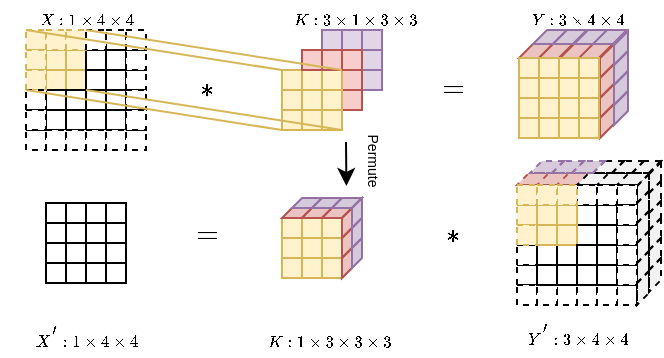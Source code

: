 <mxfile version="13.1.1" type="device"><diagram id="TBcpTPBo9BfZxS-EFMIU" name="Page-1"><mxGraphModel dx="593" dy="329" grid="1" gridSize="10" guides="1" tooltips="1" connect="1" arrows="1" fold="1" page="1" pageScale="1" pageWidth="827" pageHeight="1169" math="1" shadow="0"><root><mxCell id="0"/><mxCell id="1" parent="0"/><mxCell id="YZtJ0EKbdDkep6JYcoF0-498" value="" style="rounded=0;whiteSpace=wrap;html=1;dashed=1;" parent="1" vertex="1"><mxGeometry x="295.5" y="141.5" width="10" height="10" as="geometry"/></mxCell><mxCell id="YZtJ0EKbdDkep6JYcoF0-484" value="" style="rounded=0;whiteSpace=wrap;html=1;dashed=1;" parent="1" vertex="1"><mxGeometry x="245.5" y="131.5" width="10" height="10" as="geometry"/></mxCell><mxCell id="YZtJ0EKbdDkep6JYcoF0-488" value="" style="rounded=0;whiteSpace=wrap;html=1;dashed=1;" parent="1" vertex="1"><mxGeometry x="245.5" y="141.5" width="10" height="10" as="geometry"/></mxCell><mxCell id="YZtJ0EKbdDkep6JYcoF0-490" value="" style="rounded=0;whiteSpace=wrap;html=1;dashed=1;" parent="1" vertex="1"><mxGeometry x="245.5" y="121.5" width="10" height="10" as="geometry"/></mxCell><mxCell id="YZtJ0EKbdDkep6JYcoF0-492" value="" style="rounded=0;whiteSpace=wrap;html=1;dashed=1;fillColor=#fff2cc;strokeColor=#d6b656;" parent="1" vertex="1"><mxGeometry x="245.5" y="101.5" width="10" height="10" as="geometry"/></mxCell><mxCell id="YZtJ0EKbdDkep6JYcoF0-485" value="" style="rounded=0;whiteSpace=wrap;html=1;dashed=1;" parent="1" vertex="1"><mxGeometry x="265.5" y="141.5" width="10" height="10" as="geometry"/></mxCell><mxCell id="YZtJ0EKbdDkep6JYcoF0-486" value="" style="rounded=0;whiteSpace=wrap;html=1;dashed=1;" parent="1" vertex="1"><mxGeometry x="275.5" y="141.5" width="10" height="10" as="geometry"/></mxCell><mxCell id="YZtJ0EKbdDkep6JYcoF0-487" value="" style="rounded=0;whiteSpace=wrap;html=1;dashed=1;" parent="1" vertex="1"><mxGeometry x="285.5" y="141.5" width="10" height="10" as="geometry"/></mxCell><mxCell id="YZtJ0EKbdDkep6JYcoF0-140" value="" style="rounded=0;whiteSpace=wrap;html=1;fillColor=#e1d5e7;strokeColor=#9673a6;" parent="1" vertex="1"><mxGeometry x="158" y="14" width="10" height="10" as="geometry"/></mxCell><mxCell id="YZtJ0EKbdDkep6JYcoF0-141" value="" style="rounded=0;whiteSpace=wrap;html=1;fillColor=#e1d5e7;strokeColor=#9673a6;" parent="1" vertex="1"><mxGeometry x="148" y="14" width="10" height="10" as="geometry"/></mxCell><mxCell id="YZtJ0EKbdDkep6JYcoF0-143" value="" style="rounded=0;whiteSpace=wrap;html=1;fillColor=#e1d5e7;strokeColor=#9673a6;" parent="1" vertex="1"><mxGeometry x="168" y="14" width="10" height="10" as="geometry"/></mxCell><mxCell id="YZtJ0EKbdDkep6JYcoF0-144" value="" style="rounded=0;whiteSpace=wrap;html=1;fillColor=#e1d5e7;strokeColor=#9673a6;" parent="1" vertex="1"><mxGeometry x="168" y="24" width="10" height="10" as="geometry"/></mxCell><mxCell id="YZtJ0EKbdDkep6JYcoF0-146" value="" style="rounded=0;whiteSpace=wrap;html=1;fillColor=#e1d5e7;strokeColor=#9673a6;" parent="1" vertex="1"><mxGeometry x="168" y="34" width="10" height="10" as="geometry"/></mxCell><mxCell id="YZtJ0EKbdDkep6JYcoF0-124" value="" style="rounded=0;whiteSpace=wrap;html=1;fillColor=#f8cecc;strokeColor=#b85450;" parent="1" vertex="1"><mxGeometry x="158" y="34" width="10" height="10" as="geometry"/></mxCell><mxCell id="YZtJ0EKbdDkep6JYcoF0-125" value="" style="rounded=0;whiteSpace=wrap;html=1;fillColor=#f8cecc;strokeColor=#b85450;" parent="1" vertex="1"><mxGeometry x="148" y="34" width="10" height="10" as="geometry"/></mxCell><mxCell id="YZtJ0EKbdDkep6JYcoF0-126" value="" style="rounded=0;whiteSpace=wrap;html=1;fillColor=#f8cecc;strokeColor=#b85450;" parent="1" vertex="1"><mxGeometry x="158" y="24" width="10" height="10" as="geometry"/></mxCell><mxCell id="YZtJ0EKbdDkep6JYcoF0-127" value="" style="rounded=0;whiteSpace=wrap;html=1;fillColor=#f8cecc;strokeColor=#b85450;" parent="1" vertex="1"><mxGeometry x="158" y="44" width="10" height="10" as="geometry"/></mxCell><mxCell id="YZtJ0EKbdDkep6JYcoF0-128" value="" style="rounded=0;whiteSpace=wrap;html=1;fillColor=#f8cecc;strokeColor=#b85450;" parent="1" vertex="1"><mxGeometry x="148" y="54" width="10" height="10" as="geometry"/></mxCell><mxCell id="YZtJ0EKbdDkep6JYcoF0-53" value="" style="rounded=0;whiteSpace=wrap;html=1;dashed=1;fillColor=#fff2cc;strokeColor=#d6b656;" parent="1" vertex="1"><mxGeometry y="14" width="10" height="10" as="geometry"/></mxCell><mxCell id="YZtJ0EKbdDkep6JYcoF0-5" value="" style="rounded=0;whiteSpace=wrap;html=1;fillColor=#fff2cc;strokeColor=#d6b656;" parent="1" vertex="1"><mxGeometry x="10" y="24" width="10" height="10" as="geometry"/></mxCell><mxCell id="YZtJ0EKbdDkep6JYcoF0-16" value="" style="rounded=0;whiteSpace=wrap;html=1;fillColor=#fff2cc;strokeColor=#d6b656;" parent="1" vertex="1"><mxGeometry x="20" y="24" width="10" height="10" as="geometry"/></mxCell><mxCell id="YZtJ0EKbdDkep6JYcoF0-17" value="" style="rounded=0;whiteSpace=wrap;html=1;" parent="1" vertex="1"><mxGeometry x="30" y="24" width="10" height="10" as="geometry"/></mxCell><mxCell id="YZtJ0EKbdDkep6JYcoF0-22" value="" style="rounded=0;whiteSpace=wrap;html=1;fillColor=#fff2cc;strokeColor=#d6b656;" parent="1" vertex="1"><mxGeometry x="10" y="34" width="10" height="10" as="geometry"/></mxCell><mxCell id="YZtJ0EKbdDkep6JYcoF0-23" value="" style="rounded=0;whiteSpace=wrap;html=1;fillColor=#fff2cc;strokeColor=#d6b656;" parent="1" vertex="1"><mxGeometry x="20" y="34" width="10" height="10" as="geometry"/></mxCell><mxCell id="YZtJ0EKbdDkep6JYcoF0-24" value="" style="rounded=0;whiteSpace=wrap;html=1;" parent="1" vertex="1"><mxGeometry x="30" y="34" width="10" height="10" as="geometry"/></mxCell><mxCell id="YZtJ0EKbdDkep6JYcoF0-25" value="" style="rounded=0;whiteSpace=wrap;html=1;" parent="1" vertex="1"><mxGeometry x="40" y="34" width="10" height="10" as="geometry"/></mxCell><mxCell id="YZtJ0EKbdDkep6JYcoF0-28" value="" style="rounded=0;whiteSpace=wrap;html=1;" parent="1" vertex="1"><mxGeometry x="10" y="44" width="10" height="10" as="geometry"/></mxCell><mxCell id="YZtJ0EKbdDkep6JYcoF0-29" value="" style="rounded=0;whiteSpace=wrap;html=1;" parent="1" vertex="1"><mxGeometry x="20" y="44" width="10" height="10" as="geometry"/></mxCell><mxCell id="YZtJ0EKbdDkep6JYcoF0-30" value="" style="rounded=0;whiteSpace=wrap;html=1;" parent="1" vertex="1"><mxGeometry x="30" y="44" width="10" height="10" as="geometry"/></mxCell><mxCell id="YZtJ0EKbdDkep6JYcoF0-31" value="" style="rounded=0;whiteSpace=wrap;html=1;" parent="1" vertex="1"><mxGeometry x="40" y="44" width="10" height="10" as="geometry"/></mxCell><mxCell id="YZtJ0EKbdDkep6JYcoF0-41" value="" style="rounded=0;whiteSpace=wrap;html=1;" parent="1" vertex="1"><mxGeometry x="10" y="54" width="10" height="10" as="geometry"/></mxCell><mxCell id="YZtJ0EKbdDkep6JYcoF0-42" value="" style="rounded=0;whiteSpace=wrap;html=1;" parent="1" vertex="1"><mxGeometry x="20" y="54" width="10" height="10" as="geometry"/></mxCell><mxCell id="YZtJ0EKbdDkep6JYcoF0-43" value="" style="rounded=0;whiteSpace=wrap;html=1;" parent="1" vertex="1"><mxGeometry x="30" y="54" width="10" height="10" as="geometry"/></mxCell><mxCell id="YZtJ0EKbdDkep6JYcoF0-44" value="" style="rounded=0;whiteSpace=wrap;html=1;" parent="1" vertex="1"><mxGeometry x="40" y="54" width="10" height="10" as="geometry"/></mxCell><mxCell id="YZtJ0EKbdDkep6JYcoF0-60" value="" style="rounded=0;whiteSpace=wrap;html=1;dashed=1;fillColor=#fff2cc;strokeColor=#d6b656;" parent="1" vertex="1"><mxGeometry x="10" y="14" width="10" height="10" as="geometry"/></mxCell><mxCell id="YZtJ0EKbdDkep6JYcoF0-62" value="" style="rounded=0;whiteSpace=wrap;html=1;dashed=1;fillColor=#fff2cc;strokeColor=#d6b656;" parent="1" vertex="1"><mxGeometry x="20" y="14" width="10" height="10" as="geometry"/></mxCell><mxCell id="YZtJ0EKbdDkep6JYcoF0-64" value="" style="rounded=0;whiteSpace=wrap;html=1;dashed=1;" parent="1" vertex="1"><mxGeometry x="40" y="14" width="10" height="10" as="geometry"/></mxCell><mxCell id="YZtJ0EKbdDkep6JYcoF0-66" value="" style="rounded=0;whiteSpace=wrap;html=1;dashed=1;" parent="1" vertex="1"><mxGeometry y="64" width="10" height="10" as="geometry"/></mxCell><mxCell id="YZtJ0EKbdDkep6JYcoF0-67" value="" style="rounded=0;whiteSpace=wrap;html=1;dashed=1;" parent="1" vertex="1"><mxGeometry x="10" y="64" width="10" height="10" as="geometry"/></mxCell><mxCell id="YZtJ0EKbdDkep6JYcoF0-68" value="" style="rounded=0;whiteSpace=wrap;html=1;dashed=1;" parent="1" vertex="1"><mxGeometry x="20" y="64" width="10" height="10" as="geometry"/></mxCell><mxCell id="YZtJ0EKbdDkep6JYcoF0-69" value="" style="rounded=0;whiteSpace=wrap;html=1;dashed=1;" parent="1" vertex="1"><mxGeometry x="30" y="64" width="10" height="10" as="geometry"/></mxCell><mxCell id="YZtJ0EKbdDkep6JYcoF0-70" value="" style="rounded=0;whiteSpace=wrap;html=1;dashed=1;" parent="1" vertex="1"><mxGeometry x="40" y="64" width="10" height="10" as="geometry"/></mxCell><mxCell id="YZtJ0EKbdDkep6JYcoF0-71" value="" style="rounded=0;whiteSpace=wrap;html=1;dashed=1;" parent="1" vertex="1"><mxGeometry x="50" y="64" width="10" height="10" as="geometry"/></mxCell><mxCell id="YZtJ0EKbdDkep6JYcoF0-73" value="" style="rounded=0;whiteSpace=wrap;html=1;dashed=1;" parent="1" vertex="1"><mxGeometry x="50" y="34" width="10" height="10" as="geometry"/></mxCell><mxCell id="YZtJ0EKbdDkep6JYcoF0-74" value="" style="rounded=0;whiteSpace=wrap;html=1;dashed=1;" parent="1" vertex="1"><mxGeometry x="50" y="44" width="10" height="10" as="geometry"/></mxCell><mxCell id="YZtJ0EKbdDkep6JYcoF0-75" value="" style="rounded=0;whiteSpace=wrap;html=1;dashed=1;" parent="1" vertex="1"><mxGeometry x="50" y="54" width="10" height="10" as="geometry"/></mxCell><mxCell id="YZtJ0EKbdDkep6JYcoF0-76" value="" style="rounded=0;whiteSpace=wrap;html=1;dashed=1;fillColor=#fff2cc;strokeColor=#d6b656;" parent="1" vertex="1"><mxGeometry y="24" width="10" height="10" as="geometry"/></mxCell><mxCell id="YZtJ0EKbdDkep6JYcoF0-77" value="" style="rounded=0;whiteSpace=wrap;html=1;dashed=1;fillColor=#fff2cc;strokeColor=#d6b656;" parent="1" vertex="1"><mxGeometry y="34" width="10" height="10" as="geometry"/></mxCell><mxCell id="YZtJ0EKbdDkep6JYcoF0-78" value="" style="rounded=0;whiteSpace=wrap;html=1;dashed=1;" parent="1" vertex="1"><mxGeometry y="44" width="10" height="10" as="geometry"/></mxCell><mxCell id="YZtJ0EKbdDkep6JYcoF0-79" value="" style="rounded=0;whiteSpace=wrap;html=1;dashed=1;" parent="1" vertex="1"><mxGeometry y="54" width="10" height="10" as="geometry"/></mxCell><mxCell id="YZtJ0EKbdDkep6JYcoF0-80" value="" style="rounded=0;whiteSpace=wrap;html=1;fillColor=#fff2cc;strokeColor=#d6b656;" parent="1" vertex="1"><mxGeometry x="128" y="34" width="10" height="10" as="geometry"/></mxCell><mxCell id="YZtJ0EKbdDkep6JYcoF0-81" value="" style="rounded=0;whiteSpace=wrap;html=1;fillColor=#fff2cc;strokeColor=#d6b656;" parent="1" vertex="1"><mxGeometry x="138" y="34" width="10" height="10" as="geometry"/></mxCell><mxCell id="YZtJ0EKbdDkep6JYcoF0-82" value="" style="rounded=0;whiteSpace=wrap;html=1;fillColor=#fff2cc;strokeColor=#d6b656;" parent="1" vertex="1"><mxGeometry x="148" y="34" width="10" height="10" as="geometry"/></mxCell><mxCell id="YZtJ0EKbdDkep6JYcoF0-84" value="" style="rounded=0;whiteSpace=wrap;html=1;fillColor=#fff2cc;strokeColor=#d6b656;" parent="1" vertex="1"><mxGeometry x="128" y="44" width="10" height="10" as="geometry"/></mxCell><mxCell id="YZtJ0EKbdDkep6JYcoF0-85" value="" style="rounded=0;whiteSpace=wrap;html=1;fillColor=#fff2cc;strokeColor=#d6b656;" parent="1" vertex="1"><mxGeometry x="138" y="44" width="10" height="10" as="geometry"/></mxCell><mxCell id="YZtJ0EKbdDkep6JYcoF0-86" value="" style="rounded=0;whiteSpace=wrap;html=1;fillColor=#fff2cc;strokeColor=#d6b656;" parent="1" vertex="1"><mxGeometry x="148" y="44" width="10" height="10" as="geometry"/></mxCell><mxCell id="YZtJ0EKbdDkep6JYcoF0-87" value="" style="rounded=0;whiteSpace=wrap;html=1;fillColor=#fff2cc;strokeColor=#d6b656;" parent="1" vertex="1"><mxGeometry x="128" y="54" width="10" height="10" as="geometry"/></mxCell><mxCell id="YZtJ0EKbdDkep6JYcoF0-88" value="" style="rounded=0;whiteSpace=wrap;html=1;fillColor=#fff2cc;strokeColor=#d6b656;" parent="1" vertex="1"><mxGeometry x="138" y="54" width="10" height="10" as="geometry"/></mxCell><mxCell id="YZtJ0EKbdDkep6JYcoF0-89" value="" style="rounded=0;whiteSpace=wrap;html=1;fillColor=#fff2cc;strokeColor=#d6b656;" parent="1" vertex="1"><mxGeometry x="148" y="54" width="10" height="10" as="geometry"/></mxCell><mxCell id="YZtJ0EKbdDkep6JYcoF0-91" value="" style="endArrow=none;html=1;exitX=0;exitY=0;exitDx=0;exitDy=0;entryX=0;entryY=1;entryDx=0;entryDy=0;fillColor=#fff2cc;strokeColor=#d6b656;" parent="1" source="YZtJ0EKbdDkep6JYcoF0-78" target="YZtJ0EKbdDkep6JYcoF0-87" edge="1"><mxGeometry width="50" height="50" relative="1" as="geometry"><mxPoint x="90" y="14" as="sourcePoint"/><mxPoint x="220" y="64" as="targetPoint"/></mxGeometry></mxCell><mxCell id="YZtJ0EKbdDkep6JYcoF0-93" value="" style="endArrow=none;html=1;exitX=1;exitY=0;exitDx=0;exitDy=0;entryX=1;entryY=0;entryDx=0;entryDy=0;fillColor=#fff2cc;strokeColor=#d6b656;" parent="1" source="YZtJ0EKbdDkep6JYcoF0-123" target="YZtJ0EKbdDkep6JYcoF0-82" edge="1"><mxGeometry width="50" height="50" relative="1" as="geometry"><mxPoint x="8" y="-6" as="sourcePoint"/><mxPoint x="138" y="44" as="targetPoint"/></mxGeometry></mxCell><mxCell id="YZtJ0EKbdDkep6JYcoF0-94" value="" style="endArrow=none;html=1;exitX=0;exitY=1;exitDx=0;exitDy=0;entryX=1;entryY=1;entryDx=0;entryDy=0;fillColor=#fff2cc;strokeColor=#d6b656;" parent="1" source="YZtJ0EKbdDkep6JYcoF0-24" target="YZtJ0EKbdDkep6JYcoF0-89" edge="1"><mxGeometry width="50" height="50" relative="1" as="geometry"><mxPoint x="110" y="34" as="sourcePoint"/><mxPoint x="240" y="84" as="targetPoint"/></mxGeometry></mxCell><mxCell id="YZtJ0EKbdDkep6JYcoF0-119" value="\(=\)" style="text;html=1;align=center;verticalAlign=middle;resizable=0;points=[];autosize=1;" parent="1" vertex="1"><mxGeometry x="192.5" y="33" width="40" height="20" as="geometry"/></mxCell><mxCell id="YZtJ0EKbdDkep6JYcoF0-120" value="\(\ast\)" style="text;html=1;align=center;verticalAlign=middle;resizable=0;points=[];autosize=1;" parent="1" vertex="1"><mxGeometry x="65" y="33" width="50" height="20" as="geometry"/></mxCell><mxCell id="YZtJ0EKbdDkep6JYcoF0-121" value="" style="rounded=0;whiteSpace=wrap;html=1;" parent="1" vertex="1"><mxGeometry x="40" y="24" width="10" height="10" as="geometry"/></mxCell><mxCell id="YZtJ0EKbdDkep6JYcoF0-188" value="\(K : 3\times 1\times 3 \times 3 \)" style="text;html=1;align=center;verticalAlign=middle;resizable=0;points=[];autosize=1;fontSize=7;" parent="1" vertex="1"><mxGeometry x="98.5" y="4" width="130" height="10" as="geometry"/></mxCell><mxCell id="YZtJ0EKbdDkep6JYcoF0-189" value="\(X : 1\times 4 \times 4 \)" style="text;html=1;align=center;verticalAlign=middle;resizable=1;points=[];autosize=1;fontSize=7;recursiveResize=1;spacing=2;spacingTop=0;" parent="1" vertex="1"><mxGeometry y="6.5" width="60" height="5" as="geometry"/></mxCell><mxCell id="YZtJ0EKbdDkep6JYcoF0-191" value="" style="endArrow=classic;html=1;" parent="1" edge="1"><mxGeometry width="50" height="50" relative="1" as="geometry"><mxPoint x="160" y="70" as="sourcePoint"/><mxPoint x="160.21" y="92" as="targetPoint"/></mxGeometry></mxCell><mxCell id="YZtJ0EKbdDkep6JYcoF0-192" value="Permute" style="text;html=1;align=center;verticalAlign=middle;resizable=0;points=[];autosize=1;rotation=90;fontSize=7;" parent="1" vertex="1"><mxGeometry x="153" y="74" width="40" height="10" as="geometry"/></mxCell><mxCell id="YZtJ0EKbdDkep6JYcoF0-195" value="" style="rounded=0;whiteSpace=wrap;html=1;fillColor=#fff2cc;strokeColor=#d6b656;" parent="1" vertex="1"><mxGeometry x="138" y="108" width="10" height="10" as="geometry"/></mxCell><mxCell id="YZtJ0EKbdDkep6JYcoF0-196" value="" style="rounded=0;whiteSpace=wrap;html=1;fillColor=#fff2cc;strokeColor=#d6b656;" parent="1" vertex="1"><mxGeometry x="148" y="108" width="10" height="10" as="geometry"/></mxCell><mxCell id="YZtJ0EKbdDkep6JYcoF0-197" value="" style="rounded=0;whiteSpace=wrap;html=1;fillColor=#fff2cc;strokeColor=#d6b656;" parent="1" vertex="1"><mxGeometry x="128" y="118" width="10" height="10" as="geometry"/></mxCell><mxCell id="YZtJ0EKbdDkep6JYcoF0-198" value="" style="rounded=0;whiteSpace=wrap;html=1;fillColor=#fff2cc;strokeColor=#d6b656;" parent="1" vertex="1"><mxGeometry x="138" y="118" width="10" height="10" as="geometry"/></mxCell><mxCell id="YZtJ0EKbdDkep6JYcoF0-199" value="" style="rounded=0;whiteSpace=wrap;html=1;fillColor=#fff2cc;strokeColor=#d6b656;" parent="1" vertex="1"><mxGeometry x="148" y="118" width="10" height="10" as="geometry"/></mxCell><mxCell id="YZtJ0EKbdDkep6JYcoF0-200" value="" style="rounded=0;whiteSpace=wrap;html=1;fillColor=#fff2cc;strokeColor=#d6b656;" parent="1" vertex="1"><mxGeometry x="128" y="128" width="10" height="10" as="geometry"/></mxCell><mxCell id="YZtJ0EKbdDkep6JYcoF0-201" value="" style="rounded=0;whiteSpace=wrap;html=1;fillColor=#fff2cc;strokeColor=#d6b656;" parent="1" vertex="1"><mxGeometry x="138" y="128" width="10" height="10" as="geometry"/></mxCell><mxCell id="YZtJ0EKbdDkep6JYcoF0-202" value="" style="rounded=0;whiteSpace=wrap;html=1;fillColor=#fff2cc;strokeColor=#d6b656;" parent="1" vertex="1"><mxGeometry x="148" y="128" width="10" height="10" as="geometry"/></mxCell><mxCell id="YZtJ0EKbdDkep6JYcoF0-217" value="\(K : 1\times 3\times 3 \times 3 \)" style="text;html=1;align=center;verticalAlign=middle;resizable=0;points=[];autosize=1;fontSize=7;" parent="1" vertex="1"><mxGeometry x="85.5" y="165" width="130" height="10" as="geometry"/></mxCell><mxCell id="YZtJ0EKbdDkep6JYcoF0-266" value="&lt;font style=&quot;font-size: 7px&quot;&gt;\(Y : 3\times 4 \times 4 \)&lt;/font&gt;" style="text;html=1;align=center;verticalAlign=middle;resizable=1;points=[];autosize=1;" parent="1" vertex="1"><mxGeometry x="241.25" y="1.5" width="68.5" height="10" as="geometry"/></mxCell><mxCell id="YZtJ0EKbdDkep6JYcoF0-273" value="" style="rounded=0;whiteSpace=wrap;html=1;fillColor=#fff2cc;strokeColor=#d6b656;" parent="1" vertex="1"><mxGeometry x="246.5" y="38" width="10" height="10" as="geometry"/></mxCell><mxCell id="YZtJ0EKbdDkep6JYcoF0-274" value="" style="rounded=0;whiteSpace=wrap;html=1;fillColor=#fff2cc;strokeColor=#d6b656;" parent="1" vertex="1"><mxGeometry x="256.5" y="48" width="10" height="10" as="geometry"/></mxCell><mxCell id="YZtJ0EKbdDkep6JYcoF0-275" value="" style="rounded=0;whiteSpace=wrap;html=1;fillColor=#fff2cc;strokeColor=#d6b656;" parent="1" vertex="1"><mxGeometry x="266.5" y="38" width="10" height="10" as="geometry"/></mxCell><mxCell id="YZtJ0EKbdDkep6JYcoF0-277" value="" style="rounded=0;whiteSpace=wrap;html=1;fillColor=#fff2cc;strokeColor=#d6b656;" parent="1" vertex="1"><mxGeometry x="246.5" y="48" width="10" height="10" as="geometry"/></mxCell><mxCell id="YZtJ0EKbdDkep6JYcoF0-278" value="" style="rounded=0;whiteSpace=wrap;html=1;fillColor=#fff2cc;strokeColor=#d6b656;" parent="1" vertex="1"><mxGeometry x="256.5" y="38" width="10" height="10" as="geometry"/></mxCell><mxCell id="YZtJ0EKbdDkep6JYcoF0-279" value="" style="rounded=0;whiteSpace=wrap;html=1;fillColor=#fff2cc;strokeColor=#d6b656;" parent="1" vertex="1"><mxGeometry x="266.5" y="48" width="10" height="10" as="geometry"/></mxCell><mxCell id="YZtJ0EKbdDkep6JYcoF0-281" value="" style="rounded=0;whiteSpace=wrap;html=1;fillColor=#fff2cc;strokeColor=#d6b656;" parent="1" vertex="1"><mxGeometry x="246.5" y="58" width="10" height="10" as="geometry"/></mxCell><mxCell id="YZtJ0EKbdDkep6JYcoF0-282" value="" style="rounded=0;whiteSpace=wrap;html=1;fillColor=#fff2cc;strokeColor=#d6b656;" parent="1" vertex="1"><mxGeometry x="256.5" y="58" width="10" height="10" as="geometry"/></mxCell><mxCell id="YZtJ0EKbdDkep6JYcoF0-283" value="" style="rounded=0;whiteSpace=wrap;html=1;fillColor=#fff2cc;strokeColor=#d6b656;" parent="1" vertex="1"><mxGeometry x="266.5" y="58" width="10" height="10" as="geometry"/></mxCell><mxCell id="YZtJ0EKbdDkep6JYcoF0-362" value="\(=\)" style="text;html=1;align=center;verticalAlign=middle;resizable=0;points=[];autosize=1;" parent="1" vertex="1"><mxGeometry x="70" y="105.5" width="40" height="20" as="geometry"/></mxCell><mxCell id="YZtJ0EKbdDkep6JYcoF0-363" value="" style="rounded=0;whiteSpace=wrap;html=1;" parent="1" vertex="1"><mxGeometry x="10" y="100.5" width="10" height="10" as="geometry"/></mxCell><mxCell id="YZtJ0EKbdDkep6JYcoF0-364" value="" style="rounded=0;whiteSpace=wrap;html=1;" parent="1" vertex="1"><mxGeometry x="20" y="100.5" width="10" height="10" as="geometry"/></mxCell><mxCell id="YZtJ0EKbdDkep6JYcoF0-365" value="" style="rounded=0;whiteSpace=wrap;html=1;" parent="1" vertex="1"><mxGeometry x="30" y="100.5" width="10" height="10" as="geometry"/></mxCell><mxCell id="YZtJ0EKbdDkep6JYcoF0-366" value="" style="rounded=0;whiteSpace=wrap;html=1;" parent="1" vertex="1"><mxGeometry x="40" y="100.5" width="10" height="10" as="geometry"/></mxCell><mxCell id="YZtJ0EKbdDkep6JYcoF0-367" value="" style="rounded=0;whiteSpace=wrap;html=1;" parent="1" vertex="1"><mxGeometry x="10" y="110.5" width="10" height="10" as="geometry"/></mxCell><mxCell id="YZtJ0EKbdDkep6JYcoF0-368" value="" style="rounded=0;whiteSpace=wrap;html=1;" parent="1" vertex="1"><mxGeometry x="20" y="110.5" width="10" height="10" as="geometry"/></mxCell><mxCell id="YZtJ0EKbdDkep6JYcoF0-369" value="" style="rounded=0;whiteSpace=wrap;html=1;" parent="1" vertex="1"><mxGeometry x="30" y="110.5" width="10" height="10" as="geometry"/></mxCell><mxCell id="YZtJ0EKbdDkep6JYcoF0-370" value="" style="rounded=0;whiteSpace=wrap;html=1;" parent="1" vertex="1"><mxGeometry x="40" y="110.5" width="10" height="10" as="geometry"/></mxCell><mxCell id="YZtJ0EKbdDkep6JYcoF0-371" value="" style="rounded=0;whiteSpace=wrap;html=1;" parent="1" vertex="1"><mxGeometry x="10" y="120.5" width="10" height="10" as="geometry"/></mxCell><mxCell id="YZtJ0EKbdDkep6JYcoF0-372" value="" style="rounded=0;whiteSpace=wrap;html=1;" parent="1" vertex="1"><mxGeometry x="20" y="120.5" width="10" height="10" as="geometry"/></mxCell><mxCell id="YZtJ0EKbdDkep6JYcoF0-373" value="" style="rounded=0;whiteSpace=wrap;html=1;" parent="1" vertex="1"><mxGeometry x="30" y="120.5" width="10" height="10" as="geometry"/></mxCell><mxCell id="YZtJ0EKbdDkep6JYcoF0-374" value="" style="rounded=0;whiteSpace=wrap;html=1;" parent="1" vertex="1"><mxGeometry x="40" y="120.5" width="10" height="10" as="geometry"/></mxCell><mxCell id="YZtJ0EKbdDkep6JYcoF0-375" value="" style="rounded=0;whiteSpace=wrap;html=1;" parent="1" vertex="1"><mxGeometry x="10" y="130.5" width="10" height="10" as="geometry"/></mxCell><mxCell id="YZtJ0EKbdDkep6JYcoF0-376" value="" style="rounded=0;whiteSpace=wrap;html=1;" parent="1" vertex="1"><mxGeometry x="20" y="130.5" width="10" height="10" as="geometry"/></mxCell><mxCell id="YZtJ0EKbdDkep6JYcoF0-377" value="" style="rounded=0;whiteSpace=wrap;html=1;" parent="1" vertex="1"><mxGeometry x="30" y="130.5" width="10" height="10" as="geometry"/></mxCell><mxCell id="YZtJ0EKbdDkep6JYcoF0-378" value="" style="rounded=0;whiteSpace=wrap;html=1;" parent="1" vertex="1"><mxGeometry x="40" y="130.5" width="10" height="10" as="geometry"/></mxCell><mxCell id="YZtJ0EKbdDkep6JYcoF0-379" value="\(X^{'} : 1\times 4 \times 4 \)" style="text;html=1;align=center;verticalAlign=middle;resizable=1;points=[];autosize=1;fontSize=7;" parent="1" vertex="1"><mxGeometry x="5" y="163" width="50" height="10" as="geometry"/></mxCell><mxCell id="YZtJ0EKbdDkep6JYcoF0-122" value="" style="rounded=0;whiteSpace=wrap;html=1;fillColor=#f8cecc;strokeColor=#b85450;" parent="1" vertex="1"><mxGeometry x="138" y="24" width="10" height="10" as="geometry"/></mxCell><mxCell id="YZtJ0EKbdDkep6JYcoF0-123" value="" style="rounded=0;whiteSpace=wrap;html=1;fillColor=#f8cecc;strokeColor=#b85450;" parent="1" vertex="1"><mxGeometry x="148" y="24" width="10" height="10" as="geometry"/></mxCell><mxCell id="YZtJ0EKbdDkep6JYcoF0-63" value="" style="rounded=0;whiteSpace=wrap;html=1;dashed=1;" parent="1" vertex="1"><mxGeometry x="30" y="14" width="10" height="10" as="geometry"/></mxCell><mxCell id="YZtJ0EKbdDkep6JYcoF0-72" value="" style="rounded=0;whiteSpace=wrap;html=1;dashed=1;" parent="1" vertex="1"><mxGeometry x="50" y="24" width="10" height="10" as="geometry"/></mxCell><mxCell id="YZtJ0EKbdDkep6JYcoF0-65" value="" style="rounded=0;whiteSpace=wrap;html=1;dashed=1;" parent="1" vertex="1"><mxGeometry x="50" y="14" width="10" height="10" as="geometry"/></mxCell><mxCell id="YZtJ0EKbdDkep6JYcoF0-401" value="" style="endArrow=none;html=1;exitX=1;exitY=0;exitDx=0;exitDy=0;entryX=1;entryY=1;entryDx=0;entryDy=0;fillColor=#fff2cc;strokeColor=#d6b656;" parent="1" source="YZtJ0EKbdDkep6JYcoF0-62" target="YZtJ0EKbdDkep6JYcoF0-123" edge="1"><mxGeometry width="50" height="50" relative="1" as="geometry"><mxPoint x="90" y="14" as="sourcePoint"/><mxPoint x="250" y="64" as="targetPoint"/></mxGeometry></mxCell><mxCell id="YZtJ0EKbdDkep6JYcoF0-194" value="" style="rounded=0;whiteSpace=wrap;html=1;fillColor=#fff2cc;strokeColor=#d6b656;" parent="1" vertex="1"><mxGeometry x="128" y="108" width="10" height="10" as="geometry"/></mxCell><mxCell id="YZtJ0EKbdDkep6JYcoF0-204" value="" style="shape=cube;whiteSpace=wrap;html=1;boundedLbl=1;backgroundOutline=1;darkOpacity=0.05;darkOpacity2=0.1;flipH=1;fillColor=#f8cecc;strokeColor=#b85450;" parent="1" vertex="1"><mxGeometry x="128" y="103" width="15" height="5" as="geometry"/></mxCell><mxCell id="YZtJ0EKbdDkep6JYcoF0-425" value="" style="shape=cube;whiteSpace=wrap;html=1;boundedLbl=1;backgroundOutline=1;darkOpacity=0.05;darkOpacity2=0.1;flipH=1;fillColor=#f8cecc;strokeColor=#b85450;" parent="1" vertex="1"><mxGeometry x="138" y="103" width="15" height="5" as="geometry"/></mxCell><mxCell id="YZtJ0EKbdDkep6JYcoF0-426" value="" style="shape=cube;whiteSpace=wrap;html=1;boundedLbl=1;backgroundOutline=1;darkOpacity=0.05;darkOpacity2=0.1;flipH=1;fillColor=#f8cecc;strokeColor=#b85450;" parent="1" vertex="1"><mxGeometry x="148" y="103" width="15" height="5" as="geometry"/></mxCell><mxCell id="YZtJ0EKbdDkep6JYcoF0-427" value="" style="shape=cube;whiteSpace=wrap;html=1;boundedLbl=1;backgroundOutline=1;darkOpacity=0.05;darkOpacity2=0.1;flipH=0;fillColor=#f8cecc;strokeColor=#b85450;direction=south;" parent="1" vertex="1"><mxGeometry x="158" y="103" width="5" height="15" as="geometry"/></mxCell><mxCell id="YZtJ0EKbdDkep6JYcoF0-429" value="" style="shape=cube;whiteSpace=wrap;html=1;boundedLbl=1;backgroundOutline=1;darkOpacity=0.05;darkOpacity2=0.1;flipH=0;fillColor=#f8cecc;strokeColor=#b85450;direction=south;" parent="1" vertex="1"><mxGeometry x="158" y="113" width="5" height="15" as="geometry"/></mxCell><mxCell id="YZtJ0EKbdDkep6JYcoF0-430" value="" style="shape=cube;whiteSpace=wrap;html=1;boundedLbl=1;backgroundOutline=1;darkOpacity=0.05;darkOpacity2=0.1;flipH=0;fillColor=#f8cecc;strokeColor=#b85450;direction=south;" parent="1" vertex="1"><mxGeometry x="158" y="123" width="5" height="15" as="geometry"/></mxCell><mxCell id="YZtJ0EKbdDkep6JYcoF0-443" value="" style="shape=cube;whiteSpace=wrap;html=1;boundedLbl=1;backgroundOutline=1;darkOpacity=0.05;darkOpacity2=0.1;flipH=1;fillColor=#e1d5e7;strokeColor=#9673a6;" parent="1" vertex="1"><mxGeometry x="133" y="98" width="15" height="5" as="geometry"/></mxCell><mxCell id="YZtJ0EKbdDkep6JYcoF0-444" value="" style="shape=cube;whiteSpace=wrap;html=1;boundedLbl=1;backgroundOutline=1;darkOpacity=0.05;darkOpacity2=0.1;flipH=1;fillColor=#e1d5e7;strokeColor=#9673a6;" parent="1" vertex="1"><mxGeometry x="143" y="98" width="15" height="5" as="geometry"/></mxCell><mxCell id="YZtJ0EKbdDkep6JYcoF0-445" value="" style="shape=cube;whiteSpace=wrap;html=1;boundedLbl=1;backgroundOutline=1;darkOpacity=0.05;darkOpacity2=0.1;flipH=1;fillColor=#e1d5e7;strokeColor=#9673a6;" parent="1" vertex="1"><mxGeometry x="153" y="98" width="15" height="5" as="geometry"/></mxCell><mxCell id="YZtJ0EKbdDkep6JYcoF0-446" value="" style="shape=cube;whiteSpace=wrap;html=1;boundedLbl=1;backgroundOutline=1;darkOpacity=0.05;darkOpacity2=0.1;flipH=0;fillColor=#e1d5e7;strokeColor=#9673a6;direction=south;" parent="1" vertex="1"><mxGeometry x="163" y="98" width="5" height="15" as="geometry"/></mxCell><mxCell id="YZtJ0EKbdDkep6JYcoF0-447" value="" style="shape=cube;whiteSpace=wrap;html=1;boundedLbl=1;backgroundOutline=1;darkOpacity=0.05;darkOpacity2=0.1;flipH=0;fillColor=#e1d5e7;strokeColor=#9673a6;direction=south;" parent="1" vertex="1"><mxGeometry x="163" y="108" width="5" height="15" as="geometry"/></mxCell><mxCell id="YZtJ0EKbdDkep6JYcoF0-448" value="" style="shape=cube;whiteSpace=wrap;html=1;boundedLbl=1;backgroundOutline=1;darkOpacity=0.05;darkOpacity2=0.1;flipH=0;fillColor=#e1d5e7;strokeColor=#9673a6;direction=south;" parent="1" vertex="1"><mxGeometry x="163" y="118" width="5" height="15" as="geometry"/></mxCell><mxCell id="YZtJ0EKbdDkep6JYcoF0-489" value="" style="rounded=0;whiteSpace=wrap;html=1;dashed=1;" parent="1" vertex="1"><mxGeometry x="255.5" y="141.5" width="10" height="10" as="geometry"/></mxCell><mxCell id="YZtJ0EKbdDkep6JYcoF0-515" value="" style="shape=cube;whiteSpace=wrap;html=1;boundedLbl=1;backgroundOutline=1;darkOpacity=0.05;darkOpacity2=0.1;flipH=1;dashed=1;fillColor=#f8cecc;strokeColor=#b85450;" parent="1" vertex="1"><mxGeometry x="245.5" y="85.5" width="17" height="6" as="geometry"/></mxCell><mxCell id="YZtJ0EKbdDkep6JYcoF0-516" value="&lt;font style=&quot;font-size: 7px&quot;&gt;\(Y^{'} : 3\times 4 \times 4 \)&lt;/font&gt;" style="text;html=1;align=center;verticalAlign=middle;resizable=1;points=[];autosize=1;" parent="1" vertex="1"><mxGeometry x="243.25" y="157" width="64.5" height="20" as="geometry"/></mxCell><mxCell id="YZtJ0EKbdDkep6JYcoF0-517" value="\(\ast\)" style="text;html=1;align=center;verticalAlign=middle;resizable=0;points=[];autosize=1;" parent="1" vertex="1"><mxGeometry x="187.5" y="105.5" width="50" height="20" as="geometry"/></mxCell><mxCell id="YZtJ0EKbdDkep6JYcoF0-287" value="" style="shape=cube;whiteSpace=wrap;html=1;boundedLbl=1;backgroundOutline=1;darkOpacity=0.05;darkOpacity2=0.1;flipH=1;fillColor=#f8cecc;strokeColor=#b85450;" parent="1" vertex="1"><mxGeometry x="246.5" y="21" width="17" height="7" as="geometry"/></mxCell><mxCell id="bHTU10oQ14mBIWpmKaHf-5" value="" style="shape=cube;whiteSpace=wrap;html=1;boundedLbl=1;backgroundOutline=1;darkOpacity=0.05;darkOpacity2=0.1;flipH=1;fillColor=#f8cecc;strokeColor=#b85450;" vertex="1" parent="1"><mxGeometry x="256.5" y="21" width="17" height="7" as="geometry"/></mxCell><mxCell id="bHTU10oQ14mBIWpmKaHf-6" value="" style="shape=cube;whiteSpace=wrap;html=1;boundedLbl=1;backgroundOutline=1;darkOpacity=0.05;darkOpacity2=0.1;flipH=1;fillColor=#f8cecc;strokeColor=#b85450;" vertex="1" parent="1"><mxGeometry x="267" y="21" width="17" height="7" as="geometry"/></mxCell><mxCell id="bHTU10oQ14mBIWpmKaHf-7" value="" style="shape=cube;whiteSpace=wrap;html=1;boundedLbl=1;backgroundOutline=1;darkOpacity=0.05;darkOpacity2=0.1;flipH=1;fillColor=#f8cecc;strokeColor=#b85450;" vertex="1" parent="1"><mxGeometry x="276.5" y="21" width="17" height="7" as="geometry"/></mxCell><mxCell id="bHTU10oQ14mBIWpmKaHf-8" value="" style="shape=cube;whiteSpace=wrap;html=1;boundedLbl=1;backgroundOutline=1;darkOpacity=0.05;darkOpacity2=0.1;flipH=0;fillColor=#f8cecc;strokeColor=#b85450;direction=south;" vertex="1" parent="1"><mxGeometry x="287" y="21" width="7" height="17" as="geometry"/></mxCell><mxCell id="bHTU10oQ14mBIWpmKaHf-10" value="" style="shape=cube;whiteSpace=wrap;html=1;boundedLbl=1;backgroundOutline=1;darkOpacity=0.05;darkOpacity2=0.1;flipH=0;fillColor=#f8cecc;strokeColor=#b85450;direction=south;" vertex="1" parent="1"><mxGeometry x="287" y="31" width="7" height="17" as="geometry"/></mxCell><mxCell id="bHTU10oQ14mBIWpmKaHf-11" value="" style="shape=cube;whiteSpace=wrap;html=1;boundedLbl=1;backgroundOutline=1;darkOpacity=0.05;darkOpacity2=0.1;flipH=0;fillColor=#f8cecc;strokeColor=#b85450;direction=south;" vertex="1" parent="1"><mxGeometry x="287" y="41" width="7" height="17" as="geometry"/></mxCell><mxCell id="bHTU10oQ14mBIWpmKaHf-12" value="" style="shape=cube;whiteSpace=wrap;html=1;boundedLbl=1;backgroundOutline=1;darkOpacity=0.05;darkOpacity2=0.1;flipH=0;fillColor=#f8cecc;strokeColor=#b85450;direction=south;" vertex="1" parent="1"><mxGeometry x="287" y="51" width="7" height="17" as="geometry"/></mxCell><mxCell id="bHTU10oQ14mBIWpmKaHf-13" value="" style="shape=cube;whiteSpace=wrap;html=1;boundedLbl=1;backgroundOutline=1;darkOpacity=0.05;darkOpacity2=0.1;flipH=1;fillColor=#e1d5e7;strokeColor=#9673a6;" vertex="1" parent="1"><mxGeometry x="253.5" y="14" width="17" height="7" as="geometry"/></mxCell><mxCell id="bHTU10oQ14mBIWpmKaHf-14" value="" style="shape=cube;whiteSpace=wrap;html=1;boundedLbl=1;backgroundOutline=1;darkOpacity=0.05;darkOpacity2=0.1;flipH=1;fillColor=#e1d5e7;strokeColor=#9673a6;" vertex="1" parent="1"><mxGeometry x="263.5" y="14" width="17" height="7" as="geometry"/></mxCell><mxCell id="bHTU10oQ14mBIWpmKaHf-15" value="" style="shape=cube;whiteSpace=wrap;html=1;boundedLbl=1;backgroundOutline=1;darkOpacity=0.05;darkOpacity2=0.1;flipH=1;fillColor=#e1d5e7;strokeColor=#9673a6;" vertex="1" parent="1"><mxGeometry x="274" y="14" width="17" height="7" as="geometry"/></mxCell><mxCell id="bHTU10oQ14mBIWpmKaHf-16" value="" style="shape=cube;whiteSpace=wrap;html=1;boundedLbl=1;backgroundOutline=1;darkOpacity=0.05;darkOpacity2=0.1;flipH=1;fillColor=#e1d5e7;strokeColor=#9673a6;" vertex="1" parent="1"><mxGeometry x="283.5" y="14" width="17" height="7" as="geometry"/></mxCell><mxCell id="bHTU10oQ14mBIWpmKaHf-17" value="" style="shape=cube;whiteSpace=wrap;html=1;boundedLbl=1;backgroundOutline=1;darkOpacity=0.05;darkOpacity2=0.1;flipH=0;fillColor=#e1d5e7;strokeColor=#9673a6;direction=south;" vertex="1" parent="1"><mxGeometry x="294" y="14.5" width="7" height="17" as="geometry"/></mxCell><mxCell id="bHTU10oQ14mBIWpmKaHf-18" value="" style="shape=cube;whiteSpace=wrap;html=1;boundedLbl=1;backgroundOutline=1;darkOpacity=0.05;darkOpacity2=0.1;flipH=0;fillColor=#e1d5e7;strokeColor=#9673a6;direction=south;" vertex="1" parent="1"><mxGeometry x="294" y="24.5" width="7" height="17" as="geometry"/></mxCell><mxCell id="bHTU10oQ14mBIWpmKaHf-19" value="" style="shape=cube;whiteSpace=wrap;html=1;boundedLbl=1;backgroundOutline=1;darkOpacity=0.05;darkOpacity2=0.1;flipH=0;fillColor=#e1d5e7;strokeColor=#9673a6;direction=south;" vertex="1" parent="1"><mxGeometry x="294" y="34.5" width="7" height="17" as="geometry"/></mxCell><mxCell id="bHTU10oQ14mBIWpmKaHf-20" value="" style="shape=cube;whiteSpace=wrap;html=1;boundedLbl=1;backgroundOutline=1;darkOpacity=0.05;darkOpacity2=0.1;flipH=0;fillColor=#e1d5e7;strokeColor=#9673a6;direction=south;" vertex="1" parent="1"><mxGeometry x="294" y="44.5" width="7" height="17" as="geometry"/></mxCell><mxCell id="YZtJ0EKbdDkep6JYcoF0-270" value="" style="rounded=0;whiteSpace=wrap;html=1;fillColor=#fff2cc;strokeColor=#d6b656;" parent="1" vertex="1"><mxGeometry x="256.5" y="28" width="10" height="10" as="geometry"/></mxCell><mxCell id="YZtJ0EKbdDkep6JYcoF0-271" value="" style="rounded=0;whiteSpace=wrap;html=1;fillColor=#fff2cc;strokeColor=#d6b656;" parent="1" vertex="1"><mxGeometry x="266.5" y="28" width="10" height="10" as="geometry"/></mxCell><mxCell id="YZtJ0EKbdDkep6JYcoF0-272" value="" style="rounded=0;whiteSpace=wrap;html=1;fillColor=#fff2cc;strokeColor=#d6b656;" parent="1" vertex="1"><mxGeometry x="276.5" y="28" width="10" height="10" as="geometry"/></mxCell><mxCell id="YZtJ0EKbdDkep6JYcoF0-276" value="" style="rounded=0;whiteSpace=wrap;html=1;fillColor=#fff2cc;strokeColor=#d6b656;" parent="1" vertex="1"><mxGeometry x="276.5" y="38" width="10" height="10" as="geometry"/></mxCell><mxCell id="YZtJ0EKbdDkep6JYcoF0-280" value="" style="rounded=0;whiteSpace=wrap;html=1;fillColor=#fff2cc;strokeColor=#d6b656;" parent="1" vertex="1"><mxGeometry x="276.5" y="48" width="10" height="10" as="geometry"/></mxCell><mxCell id="YZtJ0EKbdDkep6JYcoF0-284" value="" style="rounded=0;whiteSpace=wrap;html=1;fillColor=#fff2cc;strokeColor=#d6b656;" parent="1" vertex="1"><mxGeometry x="276.5" y="58" width="10" height="10" as="geometry"/></mxCell><mxCell id="YZtJ0EKbdDkep6JYcoF0-268" value="" style="rounded=0;whiteSpace=wrap;html=1;fillColor=#fff2cc;strokeColor=#d6b656;" parent="1" vertex="1"><mxGeometry x="246.5" y="28" width="10" height="10" as="geometry"/></mxCell><mxCell id="bHTU10oQ14mBIWpmKaHf-22" value="" style="endArrow=none;html=1;exitX=0;exitY=0;exitDx=0;exitDy=0;entryX=0;entryY=0;entryDx=0;entryDy=0;fillColor=#fff2cc;strokeColor=#d6b656;" edge="1" parent="1" source="YZtJ0EKbdDkep6JYcoF0-53" target="YZtJ0EKbdDkep6JYcoF0-80"><mxGeometry width="50" height="50" relative="1" as="geometry"><mxPoint x="30" y="14" as="sourcePoint"/><mxPoint x="230" y="51.5" as="targetPoint"/></mxGeometry></mxCell><mxCell id="YZtJ0EKbdDkep6JYcoF0-491" value="" style="rounded=0;whiteSpace=wrap;html=1;dashed=1;fillColor=#fff2cc;strokeColor=#d6b656;" parent="1" vertex="1"><mxGeometry x="245.5" y="111.5" width="10" height="10" as="geometry"/></mxCell><mxCell id="YZtJ0EKbdDkep6JYcoF0-450" value="" style="rounded=0;whiteSpace=wrap;html=1;fillColor=#fff2cc;strokeColor=#d6b656;" parent="1" vertex="1"><mxGeometry x="255.5" y="101.5" width="10" height="10" as="geometry"/></mxCell><mxCell id="YZtJ0EKbdDkep6JYcoF0-452" value="" style="rounded=0;whiteSpace=wrap;html=1;" parent="1" vertex="1"><mxGeometry x="275.5" y="101.5" width="10" height="10" as="geometry"/></mxCell><mxCell id="YZtJ0EKbdDkep6JYcoF0-453" value="" style="rounded=0;whiteSpace=wrap;html=1;" parent="1" vertex="1"><mxGeometry x="285.5" y="101.5" width="10" height="10" as="geometry"/></mxCell><mxCell id="YZtJ0EKbdDkep6JYcoF0-455" value="" style="rounded=0;whiteSpace=wrap;html=1;" parent="1" vertex="1"><mxGeometry x="265.5" y="121.5" width="10" height="10" as="geometry"/></mxCell><mxCell id="YZtJ0EKbdDkep6JYcoF0-456" value="" style="rounded=0;whiteSpace=wrap;html=1;" parent="1" vertex="1"><mxGeometry x="275.5" y="111.5" width="10" height="10" as="geometry"/></mxCell><mxCell id="YZtJ0EKbdDkep6JYcoF0-457" value="" style="rounded=0;whiteSpace=wrap;html=1;" parent="1" vertex="1"><mxGeometry x="285.5" y="111.5" width="10" height="10" as="geometry"/></mxCell><mxCell id="YZtJ0EKbdDkep6JYcoF0-458" value="" style="rounded=0;whiteSpace=wrap;html=1;" parent="1" vertex="1"><mxGeometry x="255.5" y="121.5" width="10" height="10" as="geometry"/></mxCell><mxCell id="YZtJ0EKbdDkep6JYcoF0-459" value="" style="rounded=0;whiteSpace=wrap;html=1;fillColor=#fff2cc;strokeColor=#d6b656;" parent="1" vertex="1"><mxGeometry x="265.5" y="111.5" width="10" height="10" as="geometry"/></mxCell><mxCell id="YZtJ0EKbdDkep6JYcoF0-460" value="" style="rounded=0;whiteSpace=wrap;html=1;" parent="1" vertex="1"><mxGeometry x="275.5" y="121.5" width="10" height="10" as="geometry"/></mxCell><mxCell id="YZtJ0EKbdDkep6JYcoF0-461" value="" style="rounded=0;whiteSpace=wrap;html=1;" parent="1" vertex="1"><mxGeometry x="285.5" y="121.5" width="10" height="10" as="geometry"/></mxCell><mxCell id="YZtJ0EKbdDkep6JYcoF0-462" value="" style="rounded=0;whiteSpace=wrap;html=1;" parent="1" vertex="1"><mxGeometry x="255.5" y="131.5" width="10" height="10" as="geometry"/></mxCell><mxCell id="YZtJ0EKbdDkep6JYcoF0-463" value="" style="rounded=0;whiteSpace=wrap;html=1;" parent="1" vertex="1"><mxGeometry x="265.5" y="131.5" width="10" height="10" as="geometry"/></mxCell><mxCell id="YZtJ0EKbdDkep6JYcoF0-464" value="" style="rounded=0;whiteSpace=wrap;html=1;" parent="1" vertex="1"><mxGeometry x="275.5" y="131.5" width="10" height="10" as="geometry"/></mxCell><mxCell id="YZtJ0EKbdDkep6JYcoF0-465" value="" style="rounded=0;whiteSpace=wrap;html=1;" parent="1" vertex="1"><mxGeometry x="285.5" y="131.5" width="10" height="10" as="geometry"/></mxCell><mxCell id="YZtJ0EKbdDkep6JYcoF0-454" value="" style="rounded=0;whiteSpace=wrap;html=1;fillColor=#fff2cc;strokeColor=#d6b656;" parent="1" vertex="1"><mxGeometry x="255.5" y="111.5" width="10" height="10" as="geometry"/></mxCell><mxCell id="YZtJ0EKbdDkep6JYcoF0-451" value="" style="rounded=0;whiteSpace=wrap;html=1;fillColor=#fff2cc;strokeColor=#d6b656;" parent="1" vertex="1"><mxGeometry x="265.5" y="101.5" width="10" height="10" as="geometry"/></mxCell><mxCell id="bHTU10oQ14mBIWpmKaHf-23" value="" style="shape=cube;whiteSpace=wrap;html=1;boundedLbl=1;backgroundOutline=1;darkOpacity=0.05;darkOpacity2=0.1;flipH=1;dashed=1;fillColor=#f8cecc;strokeColor=#b85450;" vertex="1" parent="1"><mxGeometry x="255.5" y="85.5" width="17" height="6" as="geometry"/></mxCell><mxCell id="bHTU10oQ14mBIWpmKaHf-24" value="" style="shape=cube;whiteSpace=wrap;html=1;boundedLbl=1;backgroundOutline=1;darkOpacity=0.05;darkOpacity2=0.1;flipH=1;dashed=1;fillColor=#f8cecc;strokeColor=#b85450;" vertex="1" parent="1"><mxGeometry x="265.5" y="85.5" width="17" height="6" as="geometry"/></mxCell><mxCell id="bHTU10oQ14mBIWpmKaHf-25" value="" style="shape=cube;whiteSpace=wrap;html=1;boundedLbl=1;backgroundOutline=1;darkOpacity=0.05;darkOpacity2=0.1;flipH=1;dashed=1;" vertex="1" parent="1"><mxGeometry x="275.5" y="85.5" width="17" height="6" as="geometry"/></mxCell><mxCell id="bHTU10oQ14mBIWpmKaHf-27" value="" style="shape=cube;whiteSpace=wrap;html=1;boundedLbl=1;backgroundOutline=1;darkOpacity=0.05;darkOpacity2=0.1;flipH=1;dashed=1;" vertex="1" parent="1"><mxGeometry x="285.5" y="85.5" width="17" height="6" as="geometry"/></mxCell><mxCell id="bHTU10oQ14mBIWpmKaHf-28" value="" style="shape=cube;whiteSpace=wrap;html=1;boundedLbl=1;backgroundOutline=1;darkOpacity=0.05;darkOpacity2=0.1;flipH=1;dashed=1;" vertex="1" parent="1"><mxGeometry x="295.5" y="85.5" width="17" height="6" as="geometry"/></mxCell><mxCell id="bHTU10oQ14mBIWpmKaHf-29" value="" style="shape=cube;whiteSpace=wrap;html=1;boundedLbl=1;backgroundOutline=1;darkOpacity=0.05;darkOpacity2=0.1;flipH=0;dashed=1;direction=south;" vertex="1" parent="1"><mxGeometry x="305.5" y="86" width="6" height="17" as="geometry"/></mxCell><mxCell id="bHTU10oQ14mBIWpmKaHf-30" value="" style="shape=cube;whiteSpace=wrap;html=1;boundedLbl=1;backgroundOutline=1;darkOpacity=0.05;darkOpacity2=0.1;flipH=0;dashed=1;direction=south;" vertex="1" parent="1"><mxGeometry x="305.5" y="94.5" width="6" height="17" as="geometry"/></mxCell><mxCell id="bHTU10oQ14mBIWpmKaHf-31" value="" style="shape=cube;whiteSpace=wrap;html=1;boundedLbl=1;backgroundOutline=1;darkOpacity=0.05;darkOpacity2=0.1;flipH=0;dashed=1;direction=south;" vertex="1" parent="1"><mxGeometry x="305.5" y="104.5" width="6" height="17" as="geometry"/></mxCell><mxCell id="bHTU10oQ14mBIWpmKaHf-32" value="" style="shape=cube;whiteSpace=wrap;html=1;boundedLbl=1;backgroundOutline=1;darkOpacity=0.05;darkOpacity2=0.1;flipH=0;dashed=1;direction=south;" vertex="1" parent="1"><mxGeometry x="305.5" y="114.5" width="6" height="17" as="geometry"/></mxCell><mxCell id="bHTU10oQ14mBIWpmKaHf-33" value="" style="shape=cube;whiteSpace=wrap;html=1;boundedLbl=1;backgroundOutline=1;darkOpacity=0.05;darkOpacity2=0.1;flipH=0;dashed=1;direction=south;" vertex="1" parent="1"><mxGeometry x="305.5" y="124.5" width="6" height="17" as="geometry"/></mxCell><mxCell id="bHTU10oQ14mBIWpmKaHf-34" value="" style="shape=cube;whiteSpace=wrap;html=1;boundedLbl=1;backgroundOutline=1;darkOpacity=0.05;darkOpacity2=0.1;flipH=0;dashed=1;direction=south;" vertex="1" parent="1"><mxGeometry x="305.5" y="134.5" width="6" height="17" as="geometry"/></mxCell><mxCell id="YZtJ0EKbdDkep6JYcoF0-497" value="" style="rounded=0;whiteSpace=wrap;html=1;dashed=1;" parent="1" vertex="1"><mxGeometry x="295.5" y="131.5" width="10" height="10" as="geometry"/></mxCell><mxCell id="YZtJ0EKbdDkep6JYcoF0-507" value="" style="rounded=0;whiteSpace=wrap;html=1;dashed=1;" parent="1" vertex="1"><mxGeometry x="295.5" y="91.5" width="10" height="10" as="geometry"/></mxCell><mxCell id="YZtJ0EKbdDkep6JYcoF0-499" value="" style="rounded=0;whiteSpace=wrap;html=1;dashed=1;" parent="1" vertex="1"><mxGeometry x="295.5" y="121.5" width="10" height="10" as="geometry"/></mxCell><mxCell id="YZtJ0EKbdDkep6JYcoF0-500" value="" style="rounded=0;whiteSpace=wrap;html=1;dashed=1;" parent="1" vertex="1"><mxGeometry x="295.5" y="111.5" width="10" height="10" as="geometry"/></mxCell><mxCell id="YZtJ0EKbdDkep6JYcoF0-501" value="" style="rounded=0;whiteSpace=wrap;html=1;dashed=1;" parent="1" vertex="1"><mxGeometry x="295.5" y="101.5" width="10" height="10" as="geometry"/></mxCell><mxCell id="YZtJ0EKbdDkep6JYcoF0-504" value="" style="rounded=0;whiteSpace=wrap;html=1;dashed=1;" parent="1" vertex="1"><mxGeometry x="275.5" y="91.5" width="10" height="10" as="geometry"/></mxCell><mxCell id="YZtJ0EKbdDkep6JYcoF0-505" value="" style="rounded=0;whiteSpace=wrap;html=1;dashed=1;" parent="1" vertex="1"><mxGeometry x="285.5" y="91.5" width="10" height="10" as="geometry"/></mxCell><mxCell id="YZtJ0EKbdDkep6JYcoF0-503" value="" style="rounded=0;whiteSpace=wrap;html=1;dashed=1;fillColor=#fff2cc;strokeColor=#d6b656;" parent="1" vertex="1"><mxGeometry x="265.5" y="91.5" width="10" height="10" as="geometry"/></mxCell><mxCell id="YZtJ0EKbdDkep6JYcoF0-502" value="" style="rounded=0;whiteSpace=wrap;html=1;dashed=1;fillColor=#fff2cc;strokeColor=#d6b656;" parent="1" vertex="1"><mxGeometry x="245.5" y="91.5" width="10" height="10" as="geometry"/></mxCell><mxCell id="YZtJ0EKbdDkep6JYcoF0-506" value="" style="rounded=0;whiteSpace=wrap;html=1;dashed=1;fillColor=#fff2cc;strokeColor=#d6b656;" parent="1" vertex="1"><mxGeometry x="255.5" y="91.5" width="10" height="10" as="geometry"/></mxCell><mxCell id="bHTU10oQ14mBIWpmKaHf-48" value="" style="shape=cube;whiteSpace=wrap;html=1;boundedLbl=1;backgroundOutline=1;darkOpacity=0.05;darkOpacity2=0.1;flipH=0;dashed=1;direction=south;" vertex="1" parent="1"><mxGeometry x="311.5" y="80" width="6" height="17" as="geometry"/></mxCell><mxCell id="bHTU10oQ14mBIWpmKaHf-49" value="" style="shape=cube;whiteSpace=wrap;html=1;boundedLbl=1;backgroundOutline=1;darkOpacity=0.05;darkOpacity2=0.1;flipH=0;dashed=1;direction=south;" vertex="1" parent="1"><mxGeometry x="311.5" y="89.5" width="6" height="17" as="geometry"/></mxCell><mxCell id="bHTU10oQ14mBIWpmKaHf-50" value="" style="shape=cube;whiteSpace=wrap;html=1;boundedLbl=1;backgroundOutline=1;darkOpacity=0.05;darkOpacity2=0.1;flipH=0;dashed=1;direction=south;" vertex="1" parent="1"><mxGeometry x="311.5" y="99.5" width="6" height="17" as="geometry"/></mxCell><mxCell id="bHTU10oQ14mBIWpmKaHf-51" value="" style="shape=cube;whiteSpace=wrap;html=1;boundedLbl=1;backgroundOutline=1;darkOpacity=0.05;darkOpacity2=0.1;flipH=0;dashed=1;direction=south;" vertex="1" parent="1"><mxGeometry x="311.5" y="108" width="6" height="17" as="geometry"/></mxCell><mxCell id="bHTU10oQ14mBIWpmKaHf-52" value="" style="shape=cube;whiteSpace=wrap;html=1;boundedLbl=1;backgroundOutline=1;darkOpacity=0.05;darkOpacity2=0.1;flipH=0;dashed=1;direction=south;" vertex="1" parent="1"><mxGeometry x="311.5" y="118" width="6" height="17" as="geometry"/></mxCell><mxCell id="bHTU10oQ14mBIWpmKaHf-53" value="" style="shape=cube;whiteSpace=wrap;html=1;boundedLbl=1;backgroundOutline=1;darkOpacity=0.05;darkOpacity2=0.1;flipH=0;dashed=1;direction=south;" vertex="1" parent="1"><mxGeometry x="311.5" y="128" width="6" height="17" as="geometry"/></mxCell><mxCell id="bHTU10oQ14mBIWpmKaHf-54" value="" style="shape=cube;whiteSpace=wrap;html=1;boundedLbl=1;backgroundOutline=1;darkOpacity=0.05;darkOpacity2=0.1;flipH=1;dashed=1;" vertex="1" parent="1"><mxGeometry x="300.5" y="79.5" width="17" height="6" as="geometry"/></mxCell><mxCell id="bHTU10oQ14mBIWpmKaHf-55" value="" style="shape=cube;whiteSpace=wrap;html=1;boundedLbl=1;backgroundOutline=1;darkOpacity=0.05;darkOpacity2=0.1;flipH=1;dashed=1;" vertex="1" parent="1"><mxGeometry x="292" y="79.5" width="17" height="6" as="geometry"/></mxCell><mxCell id="bHTU10oQ14mBIWpmKaHf-56" value="" style="shape=cube;whiteSpace=wrap;html=1;boundedLbl=1;backgroundOutline=1;darkOpacity=0.05;darkOpacity2=0.1;flipH=1;dashed=1;" vertex="1" parent="1"><mxGeometry x="282" y="79.5" width="17" height="6" as="geometry"/></mxCell><mxCell id="bHTU10oQ14mBIWpmKaHf-57" value="" style="shape=cube;whiteSpace=wrap;html=1;boundedLbl=1;backgroundOutline=1;darkOpacity=0.05;darkOpacity2=0.1;flipH=1;dashed=1;fillColor=#e1d5e7;strokeColor=#9673a6;" vertex="1" parent="1"><mxGeometry x="272.5" y="79.5" width="17" height="6" as="geometry"/></mxCell><mxCell id="bHTU10oQ14mBIWpmKaHf-58" value="" style="shape=cube;whiteSpace=wrap;html=1;boundedLbl=1;backgroundOutline=1;darkOpacity=0.05;darkOpacity2=0.1;flipH=1;dashed=1;fillColor=#e1d5e7;strokeColor=#9673a6;" vertex="1" parent="1"><mxGeometry x="262" y="79.5" width="17" height="6" as="geometry"/></mxCell><mxCell id="bHTU10oQ14mBIWpmKaHf-59" value="" style="shape=cube;whiteSpace=wrap;html=1;boundedLbl=1;backgroundOutline=1;darkOpacity=0.05;darkOpacity2=0.1;flipH=1;dashed=1;fillColor=#e1d5e7;strokeColor=#9673a6;" vertex="1" parent="1"><mxGeometry x="252" y="79.5" width="17" height="6" as="geometry"/></mxCell></root></mxGraphModel></diagram></mxfile>
